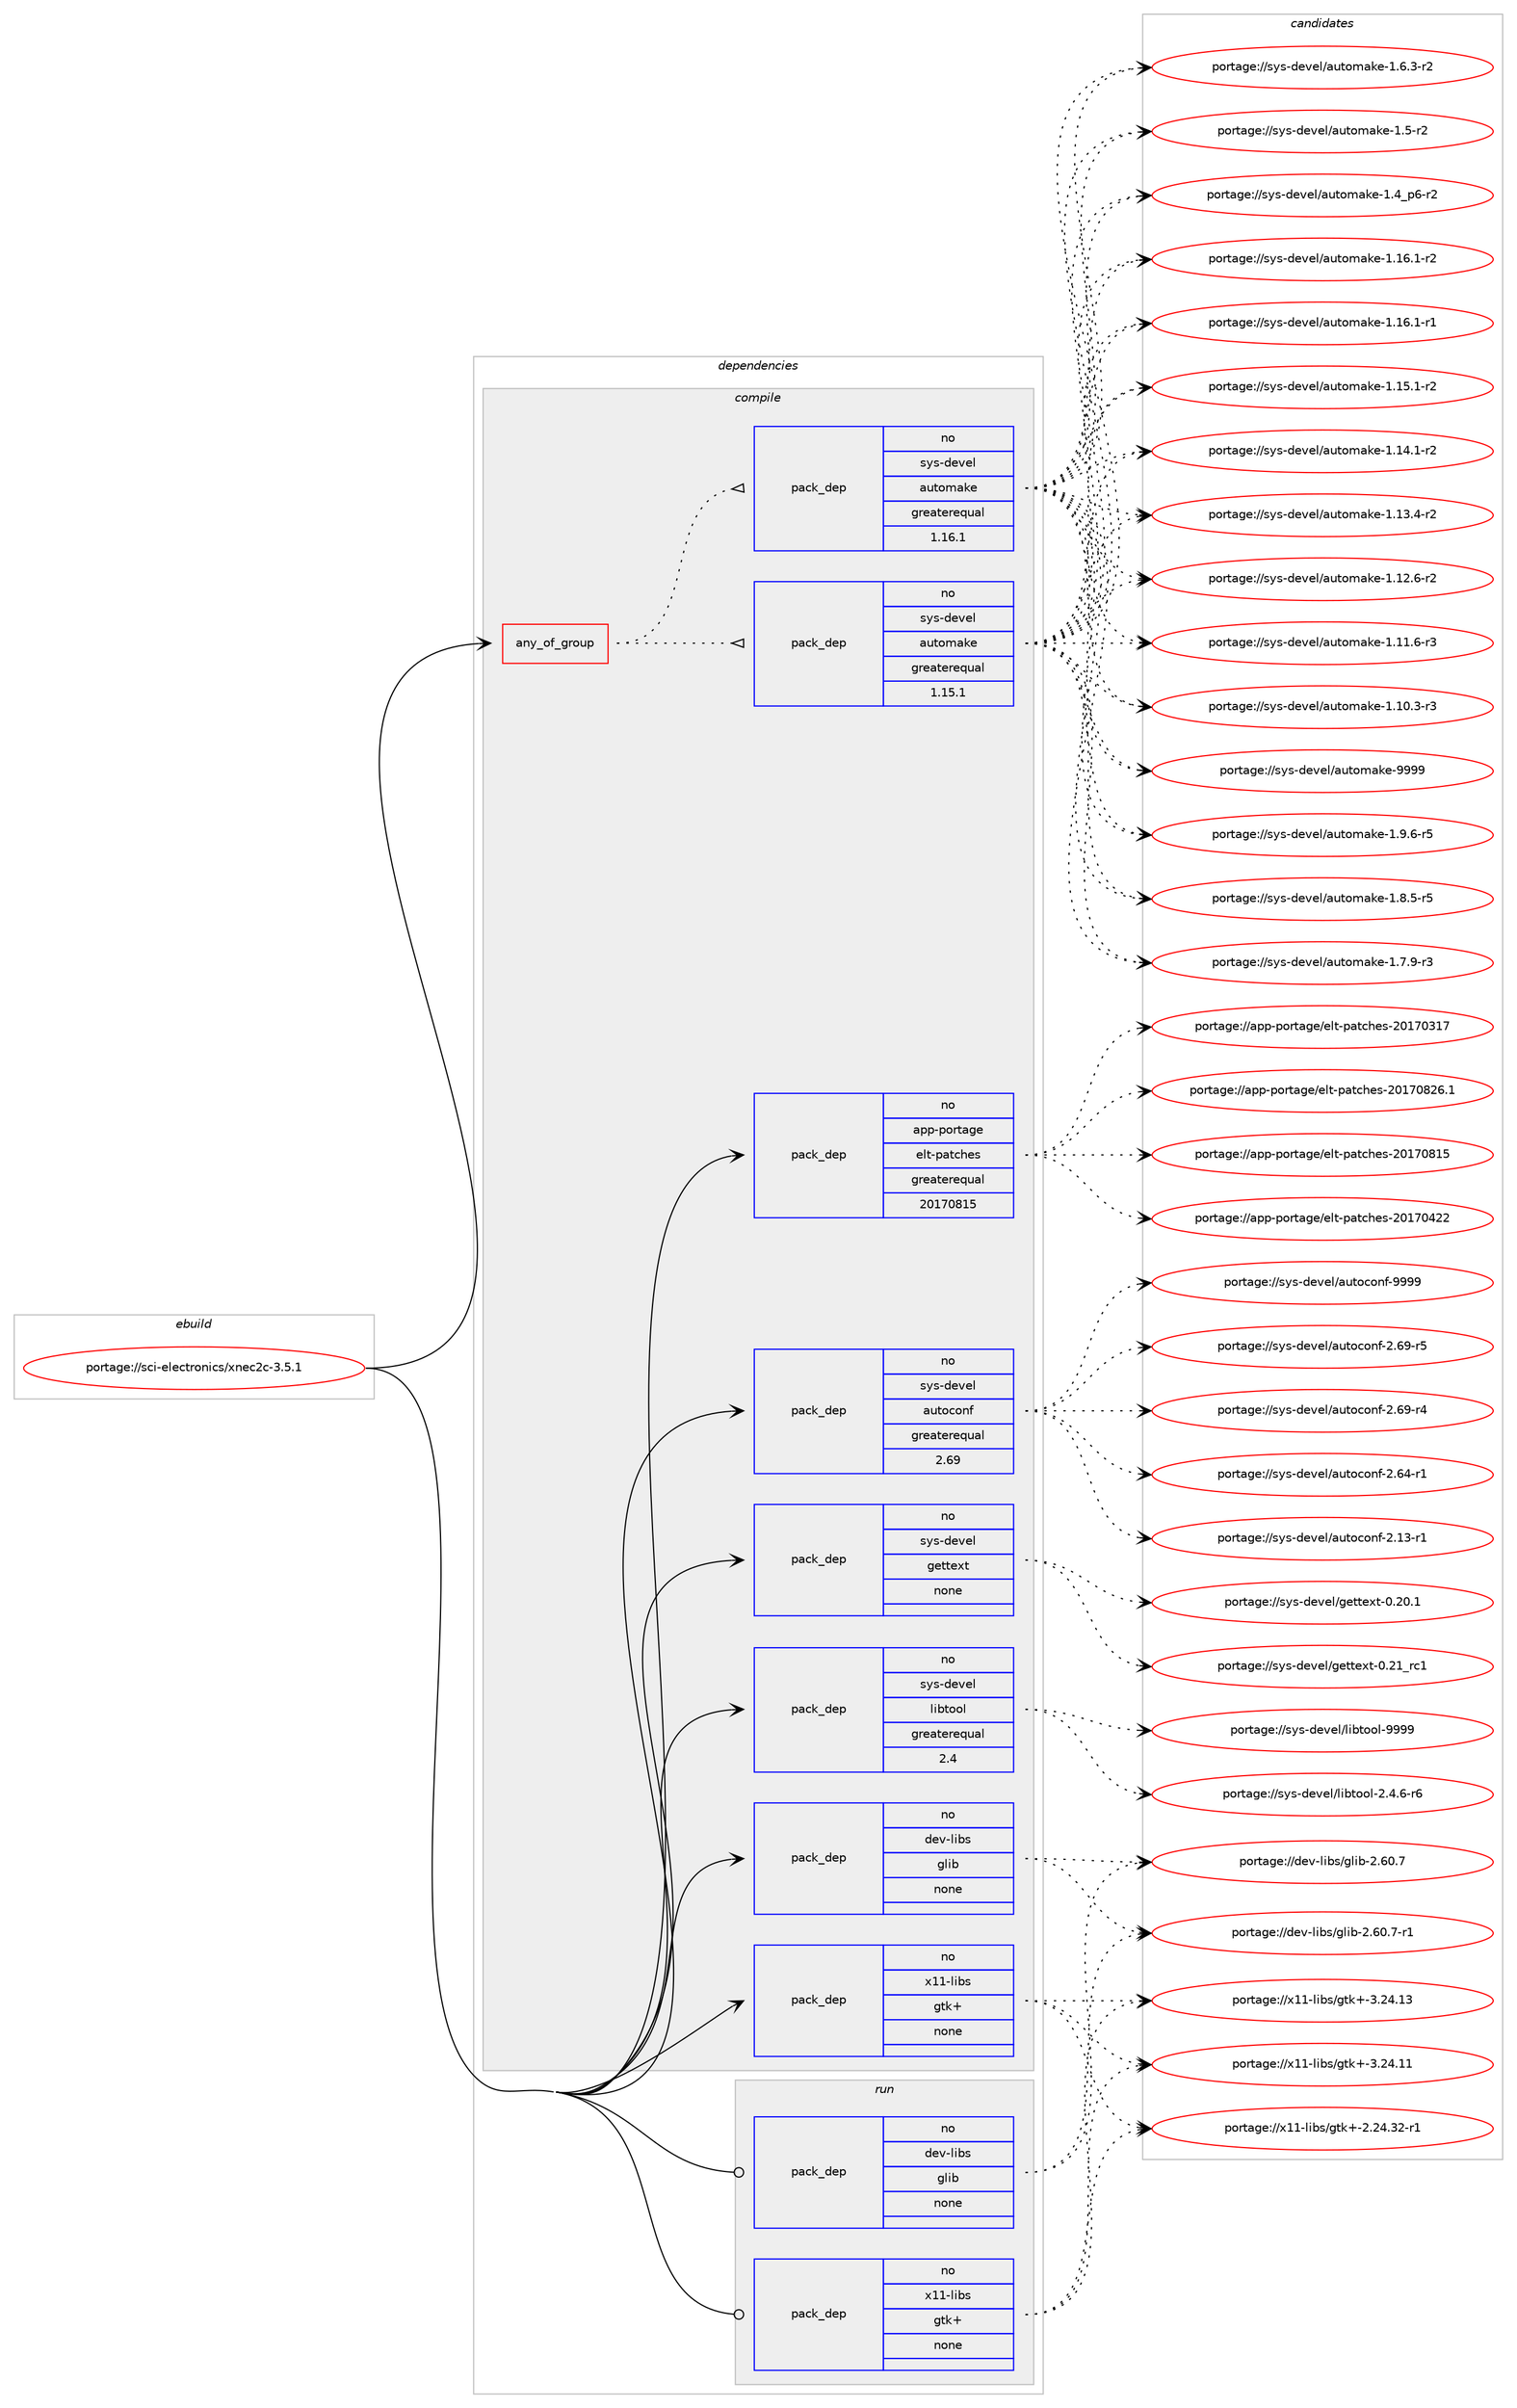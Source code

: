 digraph prolog {

# *************
# Graph options
# *************

newrank=true;
concentrate=true;
compound=true;
graph [rankdir=LR,fontname=Helvetica,fontsize=10,ranksep=1.5];#, ranksep=2.5, nodesep=0.2];
edge  [arrowhead=vee];
node  [fontname=Helvetica,fontsize=10];

# **********
# The ebuild
# **********

subgraph cluster_leftcol {
color=gray;
rank=same;
label=<<i>ebuild</i>>;
id [label="portage://sci-electronics/xnec2c-3.5.1", color=red, width=4, href="../sci-electronics/xnec2c-3.5.1.svg"];
}

# ****************
# The dependencies
# ****************

subgraph cluster_midcol {
color=gray;
label=<<i>dependencies</i>>;
subgraph cluster_compile {
fillcolor="#eeeeee";
style=filled;
label=<<i>compile</i>>;
subgraph any1528 {
dependency96127 [label=<<TABLE BORDER="0" CELLBORDER="1" CELLSPACING="0" CELLPADDING="4"><TR><TD CELLPADDING="10">any_of_group</TD></TR></TABLE>>, shape=none, color=red];subgraph pack74950 {
dependency96128 [label=<<TABLE BORDER="0" CELLBORDER="1" CELLSPACING="0" CELLPADDING="4" WIDTH="220"><TR><TD ROWSPAN="6" CELLPADDING="30">pack_dep</TD></TR><TR><TD WIDTH="110">no</TD></TR><TR><TD>sys-devel</TD></TR><TR><TD>automake</TD></TR><TR><TD>greaterequal</TD></TR><TR><TD>1.16.1</TD></TR></TABLE>>, shape=none, color=blue];
}
dependency96127:e -> dependency96128:w [weight=20,style="dotted",arrowhead="oinv"];
subgraph pack74951 {
dependency96129 [label=<<TABLE BORDER="0" CELLBORDER="1" CELLSPACING="0" CELLPADDING="4" WIDTH="220"><TR><TD ROWSPAN="6" CELLPADDING="30">pack_dep</TD></TR><TR><TD WIDTH="110">no</TD></TR><TR><TD>sys-devel</TD></TR><TR><TD>automake</TD></TR><TR><TD>greaterequal</TD></TR><TR><TD>1.15.1</TD></TR></TABLE>>, shape=none, color=blue];
}
dependency96127:e -> dependency96129:w [weight=20,style="dotted",arrowhead="oinv"];
}
id:e -> dependency96127:w [weight=20,style="solid",arrowhead="vee"];
subgraph pack74952 {
dependency96130 [label=<<TABLE BORDER="0" CELLBORDER="1" CELLSPACING="0" CELLPADDING="4" WIDTH="220"><TR><TD ROWSPAN="6" CELLPADDING="30">pack_dep</TD></TR><TR><TD WIDTH="110">no</TD></TR><TR><TD>app-portage</TD></TR><TR><TD>elt-patches</TD></TR><TR><TD>greaterequal</TD></TR><TR><TD>20170815</TD></TR></TABLE>>, shape=none, color=blue];
}
id:e -> dependency96130:w [weight=20,style="solid",arrowhead="vee"];
subgraph pack74953 {
dependency96131 [label=<<TABLE BORDER="0" CELLBORDER="1" CELLSPACING="0" CELLPADDING="4" WIDTH="220"><TR><TD ROWSPAN="6" CELLPADDING="30">pack_dep</TD></TR><TR><TD WIDTH="110">no</TD></TR><TR><TD>dev-libs</TD></TR><TR><TD>glib</TD></TR><TR><TD>none</TD></TR><TR><TD></TD></TR></TABLE>>, shape=none, color=blue];
}
id:e -> dependency96131:w [weight=20,style="solid",arrowhead="vee"];
subgraph pack74954 {
dependency96132 [label=<<TABLE BORDER="0" CELLBORDER="1" CELLSPACING="0" CELLPADDING="4" WIDTH="220"><TR><TD ROWSPAN="6" CELLPADDING="30">pack_dep</TD></TR><TR><TD WIDTH="110">no</TD></TR><TR><TD>sys-devel</TD></TR><TR><TD>autoconf</TD></TR><TR><TD>greaterequal</TD></TR><TR><TD>2.69</TD></TR></TABLE>>, shape=none, color=blue];
}
id:e -> dependency96132:w [weight=20,style="solid",arrowhead="vee"];
subgraph pack74955 {
dependency96133 [label=<<TABLE BORDER="0" CELLBORDER="1" CELLSPACING="0" CELLPADDING="4" WIDTH="220"><TR><TD ROWSPAN="6" CELLPADDING="30">pack_dep</TD></TR><TR><TD WIDTH="110">no</TD></TR><TR><TD>sys-devel</TD></TR><TR><TD>gettext</TD></TR><TR><TD>none</TD></TR><TR><TD></TD></TR></TABLE>>, shape=none, color=blue];
}
id:e -> dependency96133:w [weight=20,style="solid",arrowhead="vee"];
subgraph pack74956 {
dependency96134 [label=<<TABLE BORDER="0" CELLBORDER="1" CELLSPACING="0" CELLPADDING="4" WIDTH="220"><TR><TD ROWSPAN="6" CELLPADDING="30">pack_dep</TD></TR><TR><TD WIDTH="110">no</TD></TR><TR><TD>sys-devel</TD></TR><TR><TD>libtool</TD></TR><TR><TD>greaterequal</TD></TR><TR><TD>2.4</TD></TR></TABLE>>, shape=none, color=blue];
}
id:e -> dependency96134:w [weight=20,style="solid",arrowhead="vee"];
subgraph pack74957 {
dependency96135 [label=<<TABLE BORDER="0" CELLBORDER="1" CELLSPACING="0" CELLPADDING="4" WIDTH="220"><TR><TD ROWSPAN="6" CELLPADDING="30">pack_dep</TD></TR><TR><TD WIDTH="110">no</TD></TR><TR><TD>x11-libs</TD></TR><TR><TD>gtk+</TD></TR><TR><TD>none</TD></TR><TR><TD></TD></TR></TABLE>>, shape=none, color=blue];
}
id:e -> dependency96135:w [weight=20,style="solid",arrowhead="vee"];
}
subgraph cluster_compileandrun {
fillcolor="#eeeeee";
style=filled;
label=<<i>compile and run</i>>;
}
subgraph cluster_run {
fillcolor="#eeeeee";
style=filled;
label=<<i>run</i>>;
subgraph pack74958 {
dependency96136 [label=<<TABLE BORDER="0" CELLBORDER="1" CELLSPACING="0" CELLPADDING="4" WIDTH="220"><TR><TD ROWSPAN="6" CELLPADDING="30">pack_dep</TD></TR><TR><TD WIDTH="110">no</TD></TR><TR><TD>dev-libs</TD></TR><TR><TD>glib</TD></TR><TR><TD>none</TD></TR><TR><TD></TD></TR></TABLE>>, shape=none, color=blue];
}
id:e -> dependency96136:w [weight=20,style="solid",arrowhead="odot"];
subgraph pack74959 {
dependency96137 [label=<<TABLE BORDER="0" CELLBORDER="1" CELLSPACING="0" CELLPADDING="4" WIDTH="220"><TR><TD ROWSPAN="6" CELLPADDING="30">pack_dep</TD></TR><TR><TD WIDTH="110">no</TD></TR><TR><TD>x11-libs</TD></TR><TR><TD>gtk+</TD></TR><TR><TD>none</TD></TR><TR><TD></TD></TR></TABLE>>, shape=none, color=blue];
}
id:e -> dependency96137:w [weight=20,style="solid",arrowhead="odot"];
}
}

# **************
# The candidates
# **************

subgraph cluster_choices {
rank=same;
color=gray;
label=<<i>candidates</i>>;

subgraph choice74950 {
color=black;
nodesep=1;
choice115121115451001011181011084797117116111109971071014557575757 [label="portage://sys-devel/automake-9999", color=red, width=4,href="../sys-devel/automake-9999.svg"];
choice115121115451001011181011084797117116111109971071014549465746544511453 [label="portage://sys-devel/automake-1.9.6-r5", color=red, width=4,href="../sys-devel/automake-1.9.6-r5.svg"];
choice115121115451001011181011084797117116111109971071014549465646534511453 [label="portage://sys-devel/automake-1.8.5-r5", color=red, width=4,href="../sys-devel/automake-1.8.5-r5.svg"];
choice115121115451001011181011084797117116111109971071014549465546574511451 [label="portage://sys-devel/automake-1.7.9-r3", color=red, width=4,href="../sys-devel/automake-1.7.9-r3.svg"];
choice115121115451001011181011084797117116111109971071014549465446514511450 [label="portage://sys-devel/automake-1.6.3-r2", color=red, width=4,href="../sys-devel/automake-1.6.3-r2.svg"];
choice11512111545100101118101108479711711611110997107101454946534511450 [label="portage://sys-devel/automake-1.5-r2", color=red, width=4,href="../sys-devel/automake-1.5-r2.svg"];
choice115121115451001011181011084797117116111109971071014549465295112544511450 [label="portage://sys-devel/automake-1.4_p6-r2", color=red, width=4,href="../sys-devel/automake-1.4_p6-r2.svg"];
choice11512111545100101118101108479711711611110997107101454946495446494511450 [label="portage://sys-devel/automake-1.16.1-r2", color=red, width=4,href="../sys-devel/automake-1.16.1-r2.svg"];
choice11512111545100101118101108479711711611110997107101454946495446494511449 [label="portage://sys-devel/automake-1.16.1-r1", color=red, width=4,href="../sys-devel/automake-1.16.1-r1.svg"];
choice11512111545100101118101108479711711611110997107101454946495346494511450 [label="portage://sys-devel/automake-1.15.1-r2", color=red, width=4,href="../sys-devel/automake-1.15.1-r2.svg"];
choice11512111545100101118101108479711711611110997107101454946495246494511450 [label="portage://sys-devel/automake-1.14.1-r2", color=red, width=4,href="../sys-devel/automake-1.14.1-r2.svg"];
choice11512111545100101118101108479711711611110997107101454946495146524511450 [label="portage://sys-devel/automake-1.13.4-r2", color=red, width=4,href="../sys-devel/automake-1.13.4-r2.svg"];
choice11512111545100101118101108479711711611110997107101454946495046544511450 [label="portage://sys-devel/automake-1.12.6-r2", color=red, width=4,href="../sys-devel/automake-1.12.6-r2.svg"];
choice11512111545100101118101108479711711611110997107101454946494946544511451 [label="portage://sys-devel/automake-1.11.6-r3", color=red, width=4,href="../sys-devel/automake-1.11.6-r3.svg"];
choice11512111545100101118101108479711711611110997107101454946494846514511451 [label="portage://sys-devel/automake-1.10.3-r3", color=red, width=4,href="../sys-devel/automake-1.10.3-r3.svg"];
dependency96128:e -> choice115121115451001011181011084797117116111109971071014557575757:w [style=dotted,weight="100"];
dependency96128:e -> choice115121115451001011181011084797117116111109971071014549465746544511453:w [style=dotted,weight="100"];
dependency96128:e -> choice115121115451001011181011084797117116111109971071014549465646534511453:w [style=dotted,weight="100"];
dependency96128:e -> choice115121115451001011181011084797117116111109971071014549465546574511451:w [style=dotted,weight="100"];
dependency96128:e -> choice115121115451001011181011084797117116111109971071014549465446514511450:w [style=dotted,weight="100"];
dependency96128:e -> choice11512111545100101118101108479711711611110997107101454946534511450:w [style=dotted,weight="100"];
dependency96128:e -> choice115121115451001011181011084797117116111109971071014549465295112544511450:w [style=dotted,weight="100"];
dependency96128:e -> choice11512111545100101118101108479711711611110997107101454946495446494511450:w [style=dotted,weight="100"];
dependency96128:e -> choice11512111545100101118101108479711711611110997107101454946495446494511449:w [style=dotted,weight="100"];
dependency96128:e -> choice11512111545100101118101108479711711611110997107101454946495346494511450:w [style=dotted,weight="100"];
dependency96128:e -> choice11512111545100101118101108479711711611110997107101454946495246494511450:w [style=dotted,weight="100"];
dependency96128:e -> choice11512111545100101118101108479711711611110997107101454946495146524511450:w [style=dotted,weight="100"];
dependency96128:e -> choice11512111545100101118101108479711711611110997107101454946495046544511450:w [style=dotted,weight="100"];
dependency96128:e -> choice11512111545100101118101108479711711611110997107101454946494946544511451:w [style=dotted,weight="100"];
dependency96128:e -> choice11512111545100101118101108479711711611110997107101454946494846514511451:w [style=dotted,weight="100"];
}
subgraph choice74951 {
color=black;
nodesep=1;
choice115121115451001011181011084797117116111109971071014557575757 [label="portage://sys-devel/automake-9999", color=red, width=4,href="../sys-devel/automake-9999.svg"];
choice115121115451001011181011084797117116111109971071014549465746544511453 [label="portage://sys-devel/automake-1.9.6-r5", color=red, width=4,href="../sys-devel/automake-1.9.6-r5.svg"];
choice115121115451001011181011084797117116111109971071014549465646534511453 [label="portage://sys-devel/automake-1.8.5-r5", color=red, width=4,href="../sys-devel/automake-1.8.5-r5.svg"];
choice115121115451001011181011084797117116111109971071014549465546574511451 [label="portage://sys-devel/automake-1.7.9-r3", color=red, width=4,href="../sys-devel/automake-1.7.9-r3.svg"];
choice115121115451001011181011084797117116111109971071014549465446514511450 [label="portage://sys-devel/automake-1.6.3-r2", color=red, width=4,href="../sys-devel/automake-1.6.3-r2.svg"];
choice11512111545100101118101108479711711611110997107101454946534511450 [label="portage://sys-devel/automake-1.5-r2", color=red, width=4,href="../sys-devel/automake-1.5-r2.svg"];
choice115121115451001011181011084797117116111109971071014549465295112544511450 [label="portage://sys-devel/automake-1.4_p6-r2", color=red, width=4,href="../sys-devel/automake-1.4_p6-r2.svg"];
choice11512111545100101118101108479711711611110997107101454946495446494511450 [label="portage://sys-devel/automake-1.16.1-r2", color=red, width=4,href="../sys-devel/automake-1.16.1-r2.svg"];
choice11512111545100101118101108479711711611110997107101454946495446494511449 [label="portage://sys-devel/automake-1.16.1-r1", color=red, width=4,href="../sys-devel/automake-1.16.1-r1.svg"];
choice11512111545100101118101108479711711611110997107101454946495346494511450 [label="portage://sys-devel/automake-1.15.1-r2", color=red, width=4,href="../sys-devel/automake-1.15.1-r2.svg"];
choice11512111545100101118101108479711711611110997107101454946495246494511450 [label="portage://sys-devel/automake-1.14.1-r2", color=red, width=4,href="../sys-devel/automake-1.14.1-r2.svg"];
choice11512111545100101118101108479711711611110997107101454946495146524511450 [label="portage://sys-devel/automake-1.13.4-r2", color=red, width=4,href="../sys-devel/automake-1.13.4-r2.svg"];
choice11512111545100101118101108479711711611110997107101454946495046544511450 [label="portage://sys-devel/automake-1.12.6-r2", color=red, width=4,href="../sys-devel/automake-1.12.6-r2.svg"];
choice11512111545100101118101108479711711611110997107101454946494946544511451 [label="portage://sys-devel/automake-1.11.6-r3", color=red, width=4,href="../sys-devel/automake-1.11.6-r3.svg"];
choice11512111545100101118101108479711711611110997107101454946494846514511451 [label="portage://sys-devel/automake-1.10.3-r3", color=red, width=4,href="../sys-devel/automake-1.10.3-r3.svg"];
dependency96129:e -> choice115121115451001011181011084797117116111109971071014557575757:w [style=dotted,weight="100"];
dependency96129:e -> choice115121115451001011181011084797117116111109971071014549465746544511453:w [style=dotted,weight="100"];
dependency96129:e -> choice115121115451001011181011084797117116111109971071014549465646534511453:w [style=dotted,weight="100"];
dependency96129:e -> choice115121115451001011181011084797117116111109971071014549465546574511451:w [style=dotted,weight="100"];
dependency96129:e -> choice115121115451001011181011084797117116111109971071014549465446514511450:w [style=dotted,weight="100"];
dependency96129:e -> choice11512111545100101118101108479711711611110997107101454946534511450:w [style=dotted,weight="100"];
dependency96129:e -> choice115121115451001011181011084797117116111109971071014549465295112544511450:w [style=dotted,weight="100"];
dependency96129:e -> choice11512111545100101118101108479711711611110997107101454946495446494511450:w [style=dotted,weight="100"];
dependency96129:e -> choice11512111545100101118101108479711711611110997107101454946495446494511449:w [style=dotted,weight="100"];
dependency96129:e -> choice11512111545100101118101108479711711611110997107101454946495346494511450:w [style=dotted,weight="100"];
dependency96129:e -> choice11512111545100101118101108479711711611110997107101454946495246494511450:w [style=dotted,weight="100"];
dependency96129:e -> choice11512111545100101118101108479711711611110997107101454946495146524511450:w [style=dotted,weight="100"];
dependency96129:e -> choice11512111545100101118101108479711711611110997107101454946495046544511450:w [style=dotted,weight="100"];
dependency96129:e -> choice11512111545100101118101108479711711611110997107101454946494946544511451:w [style=dotted,weight="100"];
dependency96129:e -> choice11512111545100101118101108479711711611110997107101454946494846514511451:w [style=dotted,weight="100"];
}
subgraph choice74952 {
color=black;
nodesep=1;
choice971121124511211111411697103101471011081164511297116991041011154550484955485650544649 [label="portage://app-portage/elt-patches-20170826.1", color=red, width=4,href="../app-portage/elt-patches-20170826.1.svg"];
choice97112112451121111141169710310147101108116451129711699104101115455048495548564953 [label="portage://app-portage/elt-patches-20170815", color=red, width=4,href="../app-portage/elt-patches-20170815.svg"];
choice97112112451121111141169710310147101108116451129711699104101115455048495548525050 [label="portage://app-portage/elt-patches-20170422", color=red, width=4,href="../app-portage/elt-patches-20170422.svg"];
choice97112112451121111141169710310147101108116451129711699104101115455048495548514955 [label="portage://app-portage/elt-patches-20170317", color=red, width=4,href="../app-portage/elt-patches-20170317.svg"];
dependency96130:e -> choice971121124511211111411697103101471011081164511297116991041011154550484955485650544649:w [style=dotted,weight="100"];
dependency96130:e -> choice97112112451121111141169710310147101108116451129711699104101115455048495548564953:w [style=dotted,weight="100"];
dependency96130:e -> choice97112112451121111141169710310147101108116451129711699104101115455048495548525050:w [style=dotted,weight="100"];
dependency96130:e -> choice97112112451121111141169710310147101108116451129711699104101115455048495548514955:w [style=dotted,weight="100"];
}
subgraph choice74953 {
color=black;
nodesep=1;
choice10010111845108105981154710310810598455046544846554511449 [label="portage://dev-libs/glib-2.60.7-r1", color=red, width=4,href="../dev-libs/glib-2.60.7-r1.svg"];
choice1001011184510810598115471031081059845504654484655 [label="portage://dev-libs/glib-2.60.7", color=red, width=4,href="../dev-libs/glib-2.60.7.svg"];
dependency96131:e -> choice10010111845108105981154710310810598455046544846554511449:w [style=dotted,weight="100"];
dependency96131:e -> choice1001011184510810598115471031081059845504654484655:w [style=dotted,weight="100"];
}
subgraph choice74954 {
color=black;
nodesep=1;
choice115121115451001011181011084797117116111991111101024557575757 [label="portage://sys-devel/autoconf-9999", color=red, width=4,href="../sys-devel/autoconf-9999.svg"];
choice1151211154510010111810110847971171161119911111010245504654574511453 [label="portage://sys-devel/autoconf-2.69-r5", color=red, width=4,href="../sys-devel/autoconf-2.69-r5.svg"];
choice1151211154510010111810110847971171161119911111010245504654574511452 [label="portage://sys-devel/autoconf-2.69-r4", color=red, width=4,href="../sys-devel/autoconf-2.69-r4.svg"];
choice1151211154510010111810110847971171161119911111010245504654524511449 [label="portage://sys-devel/autoconf-2.64-r1", color=red, width=4,href="../sys-devel/autoconf-2.64-r1.svg"];
choice1151211154510010111810110847971171161119911111010245504649514511449 [label="portage://sys-devel/autoconf-2.13-r1", color=red, width=4,href="../sys-devel/autoconf-2.13-r1.svg"];
dependency96132:e -> choice115121115451001011181011084797117116111991111101024557575757:w [style=dotted,weight="100"];
dependency96132:e -> choice1151211154510010111810110847971171161119911111010245504654574511453:w [style=dotted,weight="100"];
dependency96132:e -> choice1151211154510010111810110847971171161119911111010245504654574511452:w [style=dotted,weight="100"];
dependency96132:e -> choice1151211154510010111810110847971171161119911111010245504654524511449:w [style=dotted,weight="100"];
dependency96132:e -> choice1151211154510010111810110847971171161119911111010245504649514511449:w [style=dotted,weight="100"];
}
subgraph choice74955 {
color=black;
nodesep=1;
choice11512111545100101118101108471031011161161011201164548465049951149949 [label="portage://sys-devel/gettext-0.21_rc1", color=red, width=4,href="../sys-devel/gettext-0.21_rc1.svg"];
choice115121115451001011181011084710310111611610112011645484650484649 [label="portage://sys-devel/gettext-0.20.1", color=red, width=4,href="../sys-devel/gettext-0.20.1.svg"];
dependency96133:e -> choice11512111545100101118101108471031011161161011201164548465049951149949:w [style=dotted,weight="100"];
dependency96133:e -> choice115121115451001011181011084710310111611610112011645484650484649:w [style=dotted,weight="100"];
}
subgraph choice74956 {
color=black;
nodesep=1;
choice1151211154510010111810110847108105981161111111084557575757 [label="portage://sys-devel/libtool-9999", color=red, width=4,href="../sys-devel/libtool-9999.svg"];
choice1151211154510010111810110847108105981161111111084550465246544511454 [label="portage://sys-devel/libtool-2.4.6-r6", color=red, width=4,href="../sys-devel/libtool-2.4.6-r6.svg"];
dependency96134:e -> choice1151211154510010111810110847108105981161111111084557575757:w [style=dotted,weight="100"];
dependency96134:e -> choice1151211154510010111810110847108105981161111111084550465246544511454:w [style=dotted,weight="100"];
}
subgraph choice74957 {
color=black;
nodesep=1;
choice1204949451081059811547103116107434551465052464951 [label="portage://x11-libs/gtk+-3.24.13", color=red, width=4,href="../x11-libs/gtk+-3.24.13.svg"];
choice1204949451081059811547103116107434551465052464949 [label="portage://x11-libs/gtk+-3.24.11", color=red, width=4,href="../x11-libs/gtk+-3.24.11.svg"];
choice12049494510810598115471031161074345504650524651504511449 [label="portage://x11-libs/gtk+-2.24.32-r1", color=red, width=4,href="../x11-libs/gtk+-2.24.32-r1.svg"];
dependency96135:e -> choice1204949451081059811547103116107434551465052464951:w [style=dotted,weight="100"];
dependency96135:e -> choice1204949451081059811547103116107434551465052464949:w [style=dotted,weight="100"];
dependency96135:e -> choice12049494510810598115471031161074345504650524651504511449:w [style=dotted,weight="100"];
}
subgraph choice74958 {
color=black;
nodesep=1;
choice10010111845108105981154710310810598455046544846554511449 [label="portage://dev-libs/glib-2.60.7-r1", color=red, width=4,href="../dev-libs/glib-2.60.7-r1.svg"];
choice1001011184510810598115471031081059845504654484655 [label="portage://dev-libs/glib-2.60.7", color=red, width=4,href="../dev-libs/glib-2.60.7.svg"];
dependency96136:e -> choice10010111845108105981154710310810598455046544846554511449:w [style=dotted,weight="100"];
dependency96136:e -> choice1001011184510810598115471031081059845504654484655:w [style=dotted,weight="100"];
}
subgraph choice74959 {
color=black;
nodesep=1;
choice1204949451081059811547103116107434551465052464951 [label="portage://x11-libs/gtk+-3.24.13", color=red, width=4,href="../x11-libs/gtk+-3.24.13.svg"];
choice1204949451081059811547103116107434551465052464949 [label="portage://x11-libs/gtk+-3.24.11", color=red, width=4,href="../x11-libs/gtk+-3.24.11.svg"];
choice12049494510810598115471031161074345504650524651504511449 [label="portage://x11-libs/gtk+-2.24.32-r1", color=red, width=4,href="../x11-libs/gtk+-2.24.32-r1.svg"];
dependency96137:e -> choice1204949451081059811547103116107434551465052464951:w [style=dotted,weight="100"];
dependency96137:e -> choice1204949451081059811547103116107434551465052464949:w [style=dotted,weight="100"];
dependency96137:e -> choice12049494510810598115471031161074345504650524651504511449:w [style=dotted,weight="100"];
}
}

}
